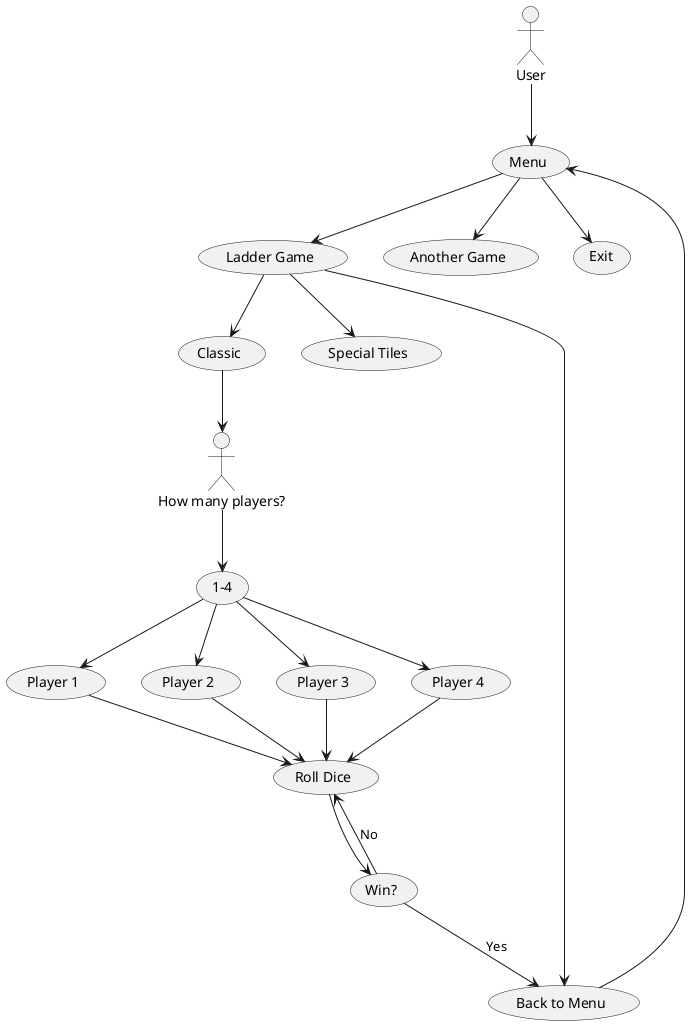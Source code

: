 @startuml
actor User

User --> (Menu)
(Menu) --> (Ladder Game)
(Menu) --> (Another Game)
(Menu) --> (Exit)

(Ladder Game) --> (Classic)
(Ladder Game) --> (Special Tiles)
(Ladder Game) --> (Back to Menu)

(Back to Menu) --> (Menu)
(Classic) --> "How many players?"
"How many players?" --> (1-4)
(1-4) --> (Player 1)
(1-4) --> (Player 2)
(1-4) --> (Player 3)
(1-4) --> (Player 4)

(Player 1) --> (Roll Dice)
(Player 2) --> (Roll Dice)
(Player 3) --> (Roll Dice)
(Player 4) --> (Roll Dice)

(Roll Dice) --> (Win?)
(Win?) --> (Roll Dice) : No
(Win?) --> (Back to Menu) : Yes

@enduml